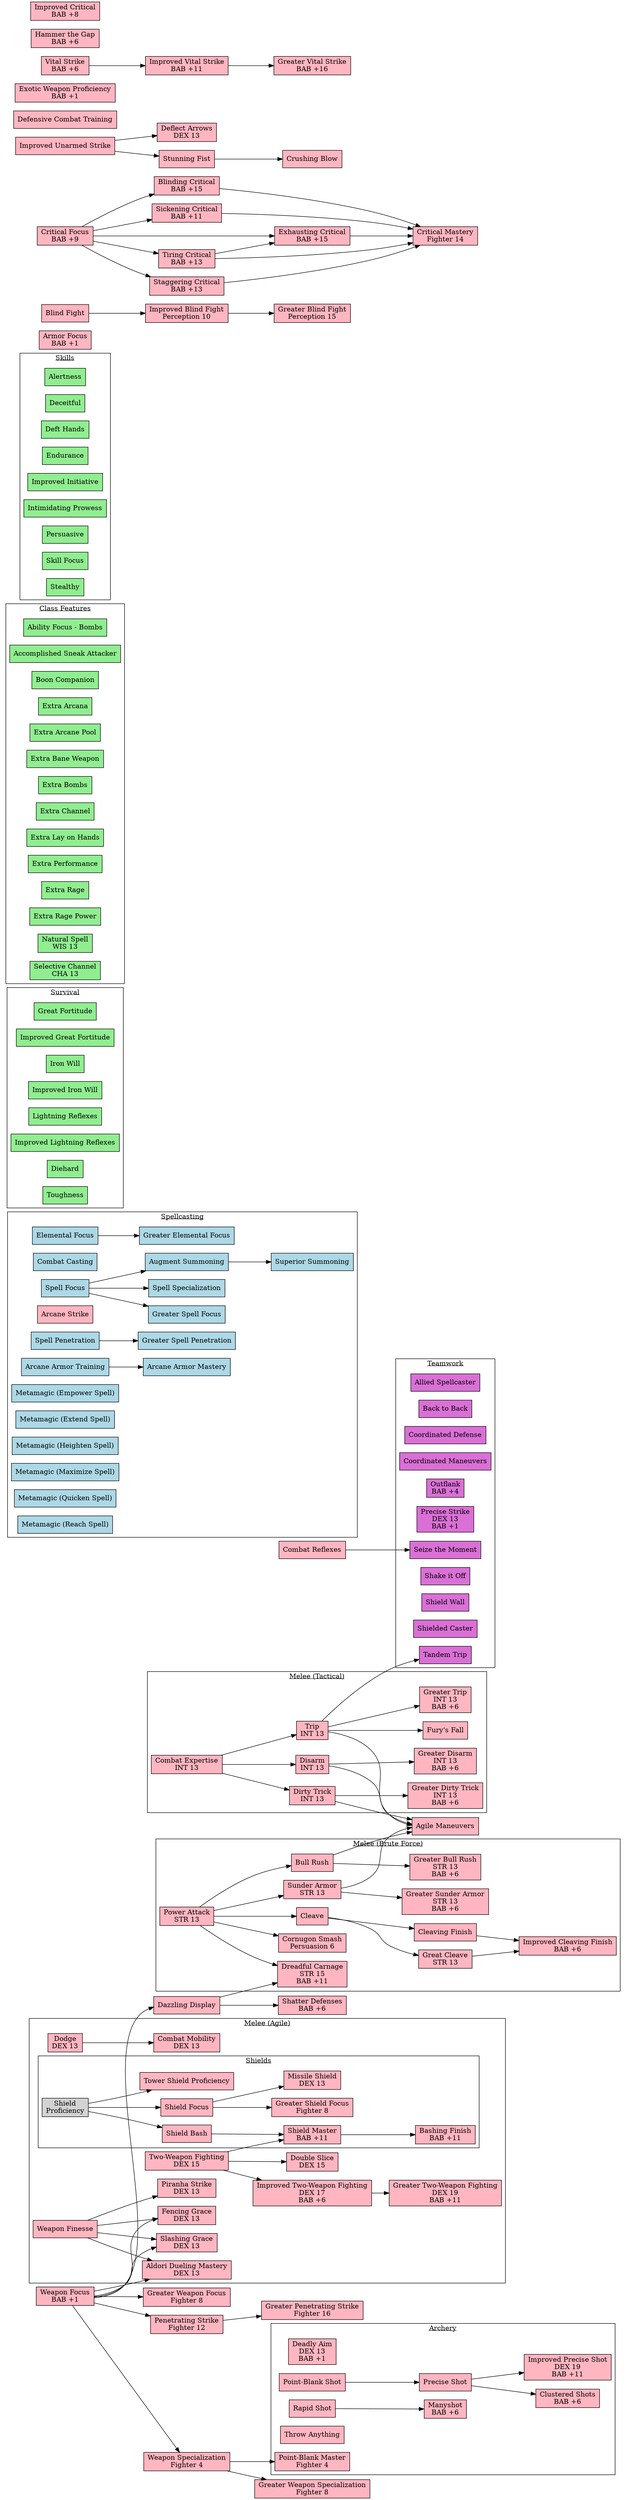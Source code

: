 digraph KingmakerFeats
{
  ratio=auto
  rankdir=LR
  node [shape=rectangle, color=black, style=filled, fillcolor=transparent]

subgraph cluster_teamwork_feats
{
  label=<<U>Teamwork</U>>
  node [fillcolor=orchid]

  "Allied Spellcaster"
  "Back to Back"
  "Coordinated Defense"
  "Coordinated Maneuvers"
  "Outflank" [label=<\N<BR/>BAB +4>]
  "Precise Strike" [label=<\N<BR/>DEX 13<BR/>BAB +1>]
  "Seize the Moment"
  "Shake it Off"
  "Shield Wall"
  "Shielded Caster"
  "Tandem Trip"
}

subgraph cluster_spellcasting_feats
{
  label=<<U>Spellcasting</U>>
  node [fillcolor=lightblue]

  "Elemental Focus"
  "Greater Elemental Focus"
  "Combat Casting"
  "Spell Focus"
  "Greater Spell Focus"
  "Spell Specialization"
  "Arcane Strike" [fillcolor=lightpink]
  "Spell Penetration"
  "Greater Spell Penetration"

  "Augment Summoning"
  "Superior Summoning"

  "Arcane Armor Training"
  "Arcane Armor Mastery"

  "Metamagic (Empower Spell)"
  "Metamagic (Extend Spell)"
  "Metamagic (Heighten Spell)"
  "Metamagic (Maximize Spell)"
  "Metamagic (Quicken Spell)"
  "Metamagic (Reach Spell)"
}

subgraph cluster_survival_feats
{
  label=<<U>Survival</U>>
  node [fillcolor=lightgreen]

  "Great Fortitude"
  "Improved Great Fortitude"
  "Iron Will"
  "Improved Iron Will"
  "Lightning Reflexes"
  "Improved Lightning Reflexes"
  "Diehard"
  "Toughness"
}

subgraph cluster_class_features
{
  label=<<U>Class Features</U>>
  node [fillcolor=lightgreen]

  "Ability Focus - Bombs"
  "Accomplished Sneak Attacker"
  "Boon Companion"
  "Extra Arcana"
  "Extra Arcane Pool"
  "Extra Bane Weapon"
  "Extra Bombs"
  "Extra Channel"
  "Extra Lay on Hands"
  "Extra Performance"
  "Extra Rage"
  "Extra Rage Power"
  "Natural Spell" [label=<\N<BR/>WIS 13>]
  "Selective Channel" [label=<\N<BR/>CHA 13>]
}

subgraph cluster_skill_feats
{
  label=<<U>Skills</U>>
  node [fillcolor=lightgreen]

  "Alertness"
  "Deceitful"
  "Deft Hands"
  "Endurance"
  "Improved Initiative"
  "Intimidating Prowess"
  "Persuasive"
  "Skill Focus"
  "Stealthy"
}

subgraph cluster_archery_feats
{
  label=<<U>Archery</U>>
  node [fillcolor=lightpink]

  "Clustered Shots" [label=<\N<BR/>BAB +6>]
  "Deadly Aim" [label=<\N<BR/>DEX 13<BR/>BAB +1>]
  "Improved Precise Shot" [label=<\N<BR/>DEX 19<BR/>BAB +11>]
  "Manyshot" [label=<\N<BR/>BAB +6>]
  "Point-Blank Shot"
  "Precise Shot"
  "Rapid Shot"
  "Throw Anything"
  "Point-Blank Master" [label=<\N<BR/>Fighter 4>]
}

subgraph cluster_int_combat_feats
{
  label=<<U>Melee (Tactical)</U>>
  node [fillcolor=lightpink]

  "Combat Expertise" [label=<\N<BR/>INT 13>]
  "Dirty Trick" [label=<\N<BR/>INT 13>]
  "Disarm" [label=<\N<BR/>INT 13>]
  "Fury's Fall"
  "Greater Dirty Trick" [label=<\N<BR/>INT 13<BR/>BAB +6>]
  "Greater Disarm" [label=<\N<BR/>INT 13<BR/>BAB +6>]
  "Greater Trip" [label=<\N<BR/>INT 13<BR/>BAB +6>]
  "Trip" [label=<\N<BR/>INT 13>]
}

subgraph cluster_str_combat_feats
{
  label=<<U>Melee (Brute Force)</U>>
  node [fillcolor=lightpink]

  "Bull Rush"
  "Cleave"
  "Cleaving Finish"
  "Cornugon Smash" [label=<\N<BR/>Persuasion 6>]
  "Dreadful Carnage" [label=<\N<BR/>STR 15<BR/>BAB +11>]
  "Great Cleave" [label=<\N<BR/>STR 13>]
  "Greater Bull Rush" [label=<\N<BR/>STR 13<BR/>BAB +6>]
  "Greater Sunder Armor" [label=<\N<BR/>STR 13<BR/>BAB +6>]
  "Improved Cleaving Finish" [label=<\N<BR/>BAB +6>]
  "Power Attack" [label=<\N<BR/>STR 13>]
  "Sunder Armor" [label=<\N<BR/>STR 13>]
}

subgraph cluster_dex_combat_feats
{
  label=<<U>Melee (Agile)</U>>
  node [fillcolor=lightpink]

  "Aldori Dueling Mastery" [label=<\N<BR/>DEX 13>]
  "Combat Mobility" [label=<\N<BR/>DEX 13>]
  "Dodge" [label=<\N<BR/>DEX 13>]
  "Double Slice" [label=<\N<BR/>DEX 15>]
  "Fencing Grace" [label=<\N<BR/>DEX 13>]
  "Greater Two-Weapon Fighting" [label=<\N<BR/>DEX 19<BR/>BAB +11>]
  "Improved Two-Weapon Fighting" [label=<\N<BR/>DEX 17<BR/>BAB +6>]
  "Piranha Strike" [label=<\N<BR/>DEX 13>]
  "Slashing Grace" [label=<\N<BR/>DEX 13>]
  "Two-Weapon Fighting" [label=<\N<BR/>DEX 15>]
  "Weapon Finesse"

subgraph cluster_shield_feats
{
  label=<<U>Shields</U>>
  node [fillcolor=lightpink]

  "Shield Proficiency" [label=<Shield<BR/>Proficiency>, fillcolor=lightgrey]
  "Bashing Finish" [label=<\N<BR/>BAB +11>]
  "Greater Shield Focus" [label=<\N<BR/>Fighter 8>]
  "Missile Shield" [label=<\N<BR/>DEX 13>]
  "Shield Bash"
  "Shield Focus"
  "Shield Master" [label=<\N<BR/>BAB +11>]
  "Tower Shield Proficiency"
}
}

subgraph combat_feats
{
  label=<<U>Combat Feats</U>>
  node [fillcolor=lightpink]

  "Agile Maneuvers"
  "Armor Focus" [label=<\N<BR/>BAB +1>]
  "Blind Fight"
  "Blinding Critical" [label=<\N<BR/>BAB +15>]
  "Combat Reflexes"
  "Critical Focus" [label=<\N<BR/>BAB +9>]
  "Critical Mastery" [label=<\N<BR/>Fighter 14>]
  "Crushing Blow"
  "Dazzling Display"
  "Defensive Combat Training"
  "Deflect Arrows" [label=<\N<BR/>DEX 13>]
  "Exhausting Critical" [label=<\N<BR/>BAB +15>]
  "Exotic Weapon Proficiency" [label=<\N<BR/>BAB +1>]
  "Greater Blind Fight" [label=<\N<BR/>Perception 15>]
  "Greater Penetrating Strike" [label=<\N<BR/>Fighter 16>]
  "Greater Vital Strike" [label=<\N<BR/>BAB +16>]
  "Greater Weapon Focus" [label=<\N<BR/>Fighter 8>]
  "Greater Weapon Specialization" [label=<\N<BR/>Fighter 8>]
  "Hammer the Gap" [label=<\N<BR/>BAB +6>]
  "Improved Blind Fight" [label=<\N<BR/>Perception 10>]
  "Improved Unarmed Strike"
  "Improved Critical" [label=<\N<BR/>BAB +8>]
  "Improved Vital Strike" [label=<\N<BR/>BAB +11>]
  "Penetrating Strike" [label=<\N<BR/>Fighter 12>]
  "Shatter Defenses" [label=<\N<BR/>BAB +6>]
  "Sickening Critical" [label=<\N<BR/>BAB +11>]
  "Staggering Critical" [label=<\N<BR/>BAB +13>]
  "Stunning Fist"
  "Tiring Critical" [label=<\N<BR/>BAB +13>]
  "Vital Strike" [label=<\N<BR/>BAB +6>]
  "Weapon Focus" [label=<\N<BR/>BAB +1>]
  "Weapon Specialization" [label=<\N<BR/>Fighter 4>]
}

"Shield Proficiency" -> "Tower Shield Proficiency"
"Shield Proficiency" -> "Shield Focus"
"Shield Proficiency" -> "Shield Bash"

//"Critical Focus" -> "Critical Mastery"
"Blinding Critical" -> "Critical Mastery"
"Exhausting Critical" -> "Critical Mastery"
"Sickening Critical" -> "Critical Mastery"
"Staggering Critical" -> "Critical Mastery"
"Tiring Critical" -> "Critical Mastery"
"Dodge" -> "Combat Mobility"
//"Point-Blank Shot" -> "Clustered Shots"
"Precise Shot" -> "Clustered Shots"
//"Point-Blank Shot" -> "Improved Precise Shot"
"Precise Shot" -> "Improved Precise Shot"
"Critical Focus" -> "Blinding Critical"
"Elemental Focus" -> "Greater Elemental Focus"
"Spell Focus" -> "Augment Summoning" //[label="Conjuration"]
"Spell Focus" -> "Greater Spell Focus"
"Spell Penetration" -> "Greater Spell Penetration"
"Arcane Armor Training" -> "Arcane Armor Mastery"
"Weapon Finesse" -> "Aldori Dueling Mastery"
"Weapon Focus" -> "Aldori Dueling Mastery" //[label="Dueling Sword"]
"Bull Rush" -> "Agile Maneuvers"
"Dirty Trick" -> "Agile Maneuvers"
"Disarm" -> "Agile Maneuvers"
"Sunder Armor" -> "Agile Maneuvers"
"Trip" -> "Agile Maneuvers"
"Power Attack" -> "Bull Rush"
"Power Attack" -> "Cornugon Smash"
"Power Attack" -> "Cleave" -> "Great Cleave"
"Cleave" -> "Cleaving Finish" -> "Improved Cleaving Finish"
"Great Cleave" -> "Improved Cleaving Finish"
"Power Attack" -> "Sunder Armor"
"Combat Expertise" -> "Trip" -> "Greater Trip"
//"Shield Bash" -> "Bashing Finish"
"Shield Master" -> "Bashing Finish"
//"Two-Weapon Fighting" -> "Bashing Finish"
"Improved Unarmed Strike" -> "Stunning Fist" -> "Crushing Blow"
"Weapon Focus" -> "Dazzling Display"
"Improved Unarmed Strike" -> "Deflect Arrows"
"Combat Expertise" -> "Dirty Trick"
"Combat Expertise" -> "Disarm"
"Two-Weapon Fighting" -> "Double Slice"
"Power Attack" -> "Dreadful Carnage"
"Dazzling Display" -> "Dreadful Carnage"
"Critical Focus" -> "Exhausting Critical"
"Tiring Critical" -> "Exhausting Critical"
"Weapon Focus" -> "Fencing Grace"
"Weapon Finesse" -> "Fencing Grace"
"Weapon Focus" -> "Slashing Grace"
"Weapon Finesse" -> "Slashing Grace"
"Trip" -> "Fury's Fall"
"Blind Fight" -> "Improved Blind Fight" -> "Greater Blind Fight"
"Bull Rush" -> "Greater Bull Rush"
"Dirty Trick" -> "Greater Dirty Trick"
"Disarm" -> "Greater Disarm"
"Weapon Focus" -> "Penetrating Strike" -> "Greater Penetrating Strike"
"Shield Focus" -> "Greater Shield Focus"
"Sunder Armor" -> "Greater Sunder Armor"
"Two-Weapon Fighting" -> "Improved Two-Weapon Fighting" -> "Greater Two-Weapon Fighting"
"Vital Strike" -> "Improved Vital Strike" -> "Greater Vital Strike"
"Weapon Focus" -> "Greater Weapon Focus"
"Weapon Focus" -> "Weapon Specialization"
"Weapon Specialization" -> "Greater Weapon Specialization"
"Rapid Shot" -> "Manyshot"
"Dazzling Display" -> "Shatter Defenses"
"Shield Focus" -> "Missile Shield"
"Weapon Finesse" -> "Piranha Strike"
"Weapon Specialization" -> "Point-Blank Master"
"Point-Blank Shot" -> "Precise Shot"
"Combat Reflexes" -> "Seize the Moment"
"Shield Bash" -> "Shield Master"
"Two-Weapon Fighting" -> "Shield Master"
"Spell Focus" -> "Spell Specialization"
"Critical Focus" -> "Sickening Critical"
"Critical Focus" -> "Staggering Critical"
"Critical Focus" -> "Tiring Critical"
"Augment Summoning" -> "Superior Summoning"
"Trip" -> "Tandem Trip"
}
